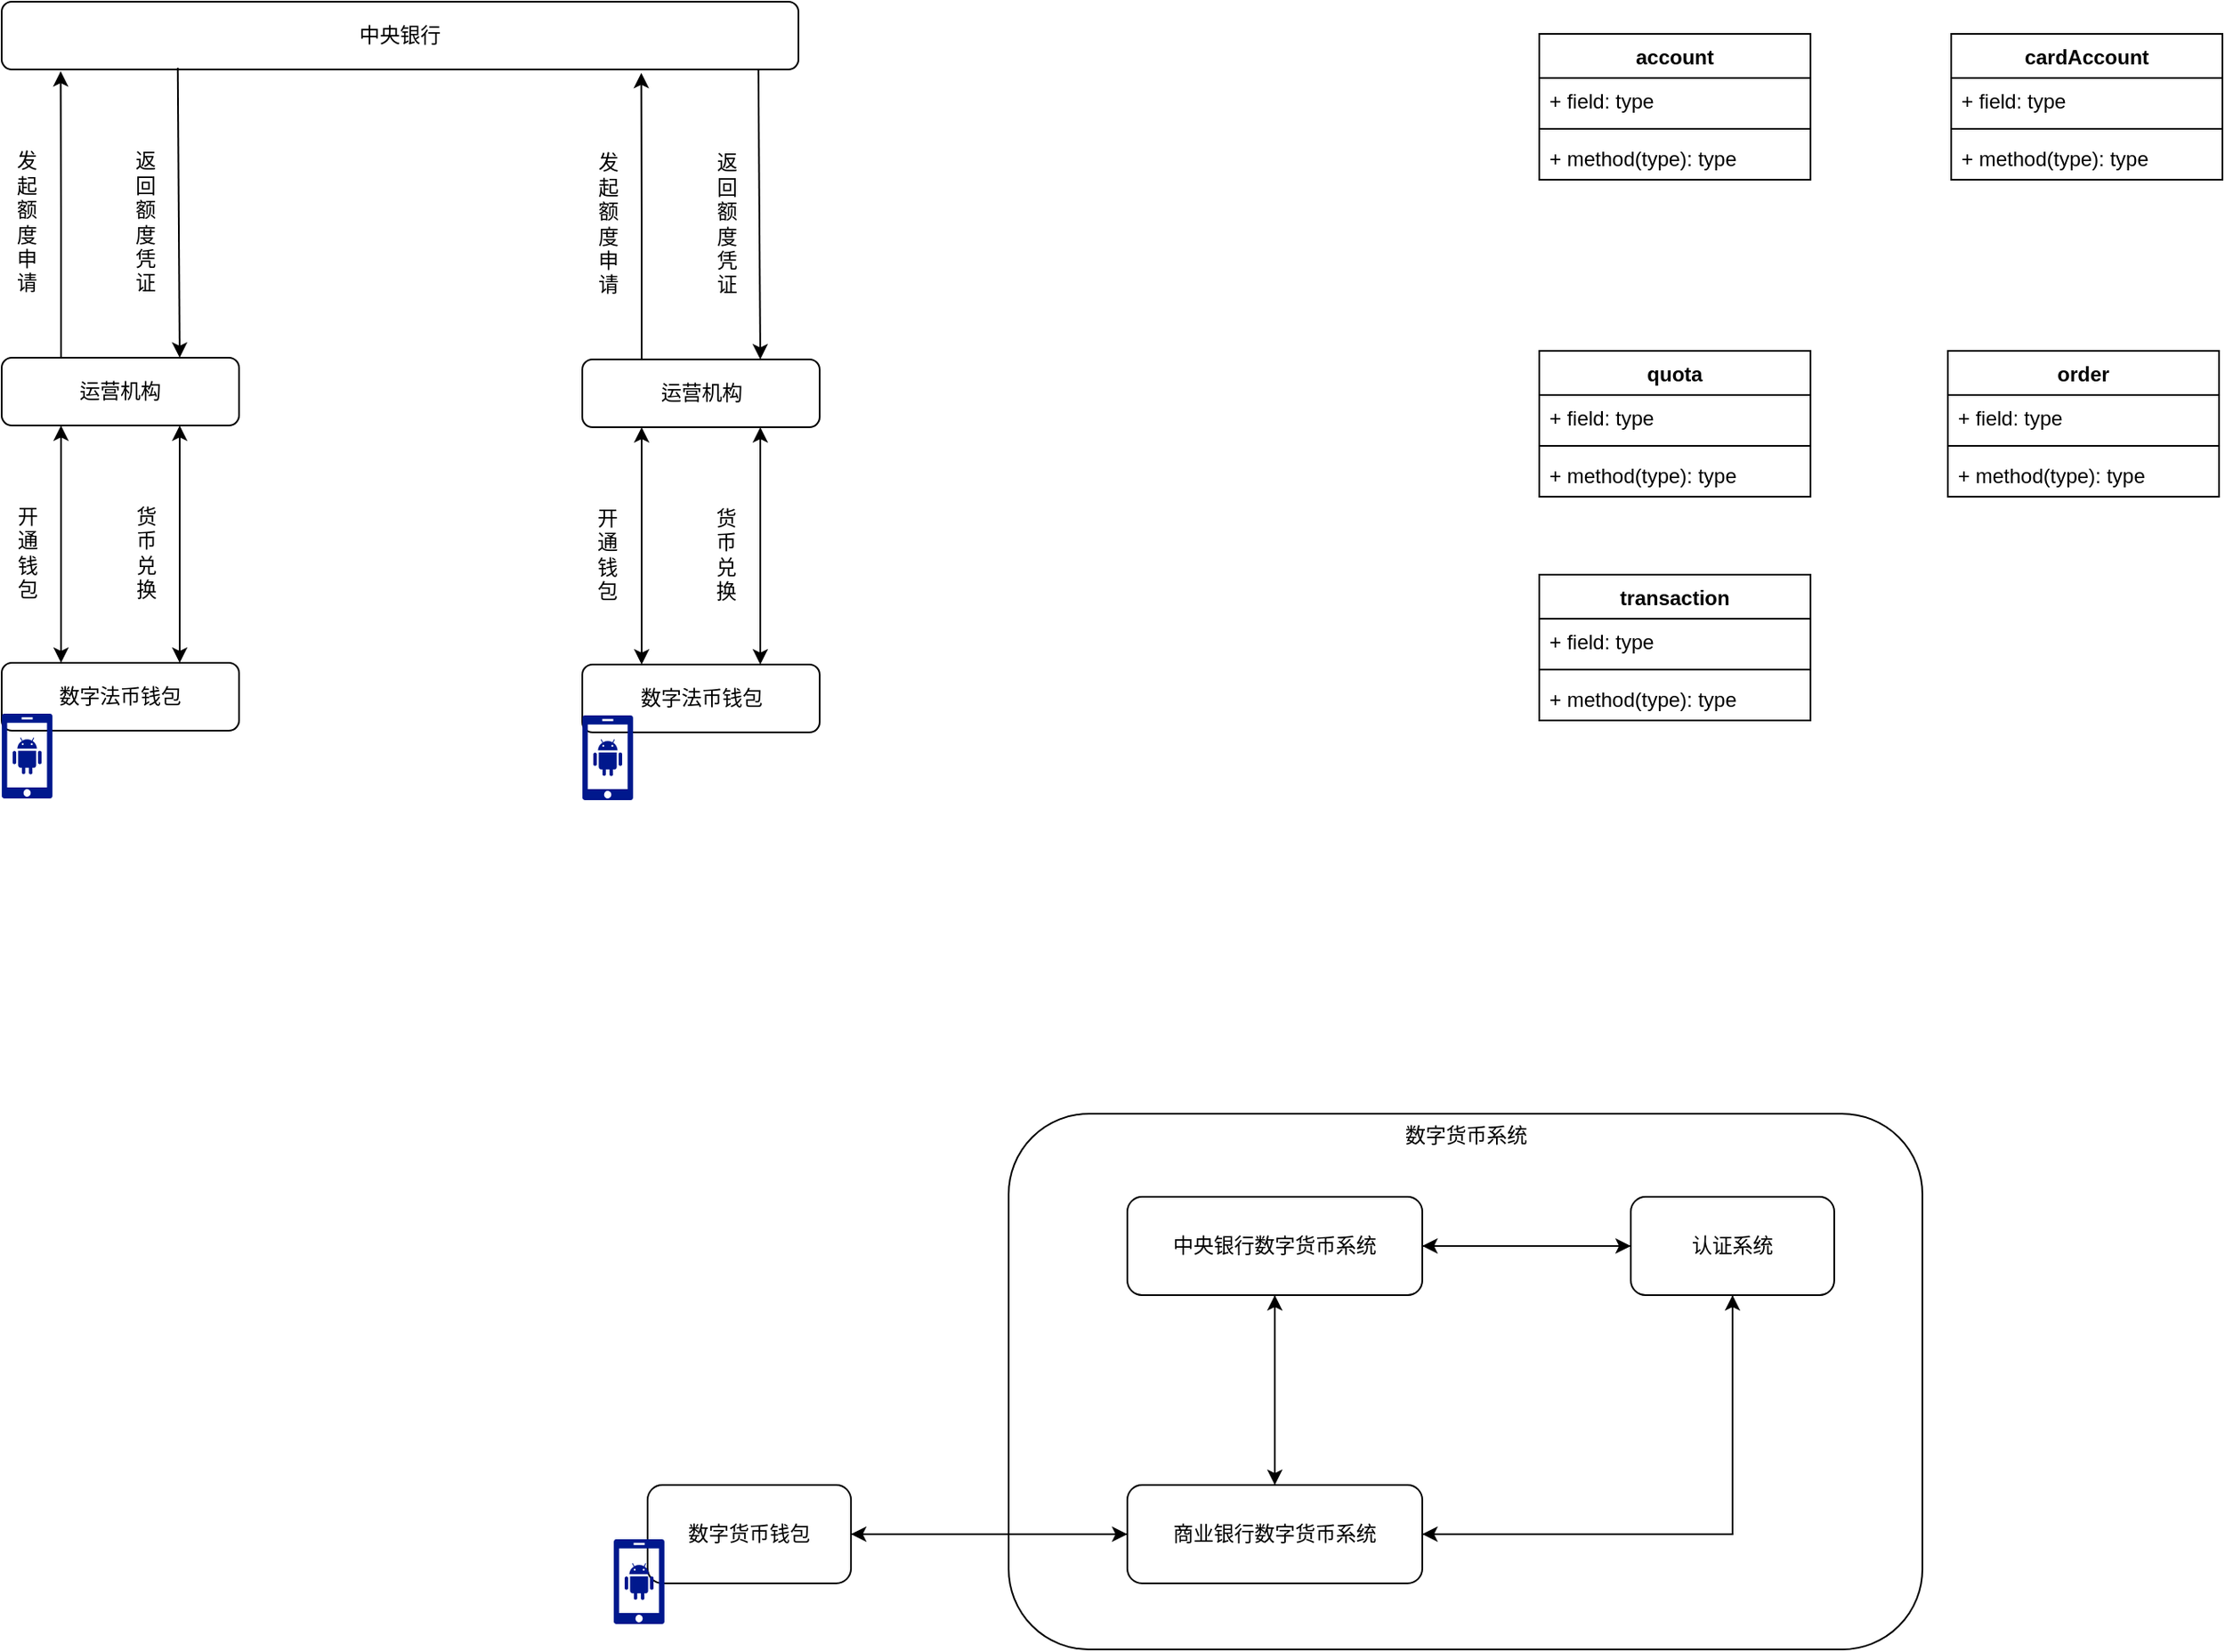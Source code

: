 <mxfile version="13.6.2" type="github">
  <diagram id="xsYkDCByHHAjWTkA2F93" name="Page-1">
    <mxGraphModel dx="770" dy="384" grid="0" gridSize="10" guides="1" tooltips="1" connect="1" arrows="1" fold="1" page="1" pageScale="1" pageWidth="850" pageHeight="1100" math="0" shadow="0">
      <root>
        <mxCell id="0" />
        <mxCell id="1" parent="0" />
        <mxCell id="OGGN1eGF-9VAI734wuJ8-5" value="cardAccount" style="swimlane;fontStyle=1;align=center;verticalAlign=top;childLayout=stackLayout;horizontal=1;startSize=26;horizontalStack=0;resizeParent=1;resizeParentMax=0;resizeLast=0;collapsible=1;marginBottom=0;" vertex="1" parent="1">
          <mxGeometry x="1406" y="149" width="160" height="86" as="geometry" />
        </mxCell>
        <mxCell id="OGGN1eGF-9VAI734wuJ8-6" value="+ field: type" style="text;strokeColor=none;fillColor=none;align=left;verticalAlign=top;spacingLeft=4;spacingRight=4;overflow=hidden;rotatable=0;points=[[0,0.5],[1,0.5]];portConstraint=eastwest;" vertex="1" parent="OGGN1eGF-9VAI734wuJ8-5">
          <mxGeometry y="26" width="160" height="26" as="geometry" />
        </mxCell>
        <mxCell id="OGGN1eGF-9VAI734wuJ8-7" value="" style="line;strokeWidth=1;fillColor=none;align=left;verticalAlign=middle;spacingTop=-1;spacingLeft=3;spacingRight=3;rotatable=0;labelPosition=right;points=[];portConstraint=eastwest;" vertex="1" parent="OGGN1eGF-9VAI734wuJ8-5">
          <mxGeometry y="52" width="160" height="8" as="geometry" />
        </mxCell>
        <mxCell id="OGGN1eGF-9VAI734wuJ8-8" value="+ method(type): type" style="text;strokeColor=none;fillColor=none;align=left;verticalAlign=top;spacingLeft=4;spacingRight=4;overflow=hidden;rotatable=0;points=[[0,0.5],[1,0.5]];portConstraint=eastwest;" vertex="1" parent="OGGN1eGF-9VAI734wuJ8-5">
          <mxGeometry y="60" width="160" height="26" as="geometry" />
        </mxCell>
        <mxCell id="mnZ0pPlDLa5_PbVLc0v6-49" value="" style="rounded=1;whiteSpace=wrap;html=1;" parent="1" vertex="1">
          <mxGeometry x="850" y="786" width="539" height="316" as="geometry" />
        </mxCell>
        <mxCell id="mnZ0pPlDLa5_PbVLc0v6-1" value="中央银行" style="rounded=1;whiteSpace=wrap;html=1;" parent="1" vertex="1">
          <mxGeometry x="256" y="130" width="470" height="40" as="geometry" />
        </mxCell>
        <mxCell id="mnZ0pPlDLa5_PbVLc0v6-2" style="edgeStyle=orthogonalEdgeStyle;rounded=0;orthogonalLoop=1;jettySize=auto;html=1;exitX=0.25;exitY=0;exitDx=0;exitDy=0;entryX=0.074;entryY=1.025;entryDx=0;entryDy=0;entryPerimeter=0;" parent="1" source="mnZ0pPlDLa5_PbVLc0v6-3" target="mnZ0pPlDLa5_PbVLc0v6-1" edge="1">
          <mxGeometry relative="1" as="geometry" />
        </mxCell>
        <mxCell id="mnZ0pPlDLa5_PbVLc0v6-3" value="运营机构" style="rounded=1;whiteSpace=wrap;html=1;" parent="1" vertex="1">
          <mxGeometry x="256" y="340" width="140" height="40" as="geometry" />
        </mxCell>
        <mxCell id="mnZ0pPlDLa5_PbVLc0v6-5" value="" style="endArrow=classic;html=1;entryX=0.75;entryY=0;entryDx=0;entryDy=0;exitX=0.221;exitY=0.975;exitDx=0;exitDy=0;exitPerimeter=0;" parent="1" source="mnZ0pPlDLa5_PbVLc0v6-1" target="mnZ0pPlDLa5_PbVLc0v6-3" edge="1">
          <mxGeometry width="50" height="50" relative="1" as="geometry">
            <mxPoint x="351" y="170" as="sourcePoint" />
            <mxPoint x="401" y="120" as="targetPoint" />
          </mxGeometry>
        </mxCell>
        <mxCell id="mnZ0pPlDLa5_PbVLc0v6-6" value="发起额度申请" style="text;html=1;strokeColor=none;fillColor=none;align=center;verticalAlign=middle;whiteSpace=wrap;rounded=0;" parent="1" vertex="1">
          <mxGeometry x="266" y="210" width="10" height="100" as="geometry" />
        </mxCell>
        <mxCell id="mnZ0pPlDLa5_PbVLc0v6-7" value="返回额度凭证" style="text;html=1;strokeColor=none;fillColor=none;align=center;verticalAlign=middle;whiteSpace=wrap;rounded=0;" parent="1" vertex="1">
          <mxGeometry x="336" y="210" width="10" height="100" as="geometry" />
        </mxCell>
        <mxCell id="mnZ0pPlDLa5_PbVLc0v6-8" value="数字法币钱包" style="rounded=1;whiteSpace=wrap;html=1;" parent="1" vertex="1">
          <mxGeometry x="256" y="520" width="140" height="40" as="geometry" />
        </mxCell>
        <mxCell id="mnZ0pPlDLa5_PbVLc0v6-9" value="开通钱包" style="text;html=1;strokeColor=none;fillColor=none;align=center;verticalAlign=middle;whiteSpace=wrap;rounded=0;" parent="1" vertex="1">
          <mxGeometry x="258.5" y="430" width="25" height="50" as="geometry" />
        </mxCell>
        <mxCell id="mnZ0pPlDLa5_PbVLc0v6-10" value="" style="endArrow=classic;startArrow=classic;html=1;entryX=0.25;entryY=1;entryDx=0;entryDy=0;exitX=0.25;exitY=0;exitDx=0;exitDy=0;" parent="1" source="mnZ0pPlDLa5_PbVLc0v6-8" target="mnZ0pPlDLa5_PbVLc0v6-3" edge="1">
          <mxGeometry width="50" height="50" relative="1" as="geometry">
            <mxPoint x="286" y="480" as="sourcePoint" />
            <mxPoint x="336" y="430" as="targetPoint" />
          </mxGeometry>
        </mxCell>
        <mxCell id="mnZ0pPlDLa5_PbVLc0v6-11" value="货币兑换" style="text;html=1;strokeColor=none;fillColor=none;align=center;verticalAlign=middle;whiteSpace=wrap;rounded=0;" parent="1" vertex="1">
          <mxGeometry x="328.5" y="430" width="25" height="50" as="geometry" />
        </mxCell>
        <mxCell id="mnZ0pPlDLa5_PbVLc0v6-12" value="" style="endArrow=classic;startArrow=classic;html=1;entryX=0.75;entryY=1;entryDx=0;entryDy=0;exitX=0.75;exitY=0;exitDx=0;exitDy=0;" parent="1" source="mnZ0pPlDLa5_PbVLc0v6-8" target="mnZ0pPlDLa5_PbVLc0v6-3" edge="1">
          <mxGeometry width="50" height="50" relative="1" as="geometry">
            <mxPoint x="346" y="490" as="sourcePoint" />
            <mxPoint x="396" y="440" as="targetPoint" />
          </mxGeometry>
        </mxCell>
        <mxCell id="mnZ0pPlDLa5_PbVLc0v6-17" value="" style="aspect=fixed;pointerEvents=1;shadow=0;dashed=0;html=1;strokeColor=none;labelPosition=center;verticalLabelPosition=bottom;verticalAlign=top;align=center;fillColor=#00188D;shape=mxgraph.mscae.enterprise.android_phone" parent="1" vertex="1">
          <mxGeometry x="256" y="550" width="30" height="50" as="geometry" />
        </mxCell>
        <mxCell id="mnZ0pPlDLa5_PbVLc0v6-18" style="edgeStyle=orthogonalEdgeStyle;rounded=0;orthogonalLoop=1;jettySize=auto;html=1;exitX=0.25;exitY=0;exitDx=0;exitDy=0;entryX=0.074;entryY=1.025;entryDx=0;entryDy=0;entryPerimeter=0;" parent="1" source="mnZ0pPlDLa5_PbVLc0v6-19" edge="1">
          <mxGeometry relative="1" as="geometry">
            <mxPoint x="633.28" y="172" as="targetPoint" />
          </mxGeometry>
        </mxCell>
        <mxCell id="mnZ0pPlDLa5_PbVLc0v6-19" value="运营机构" style="rounded=1;whiteSpace=wrap;html=1;" parent="1" vertex="1">
          <mxGeometry x="598.5" y="341" width="140" height="40" as="geometry" />
        </mxCell>
        <mxCell id="mnZ0pPlDLa5_PbVLc0v6-21" value="" style="endArrow=classic;html=1;entryX=0.75;entryY=0;entryDx=0;entryDy=0;exitX=0.221;exitY=0.975;exitDx=0;exitDy=0;exitPerimeter=0;" parent="1" target="mnZ0pPlDLa5_PbVLc0v6-19" edge="1">
          <mxGeometry width="50" height="50" relative="1" as="geometry">
            <mxPoint x="702.37" y="170" as="sourcePoint" />
            <mxPoint x="743.5" y="121" as="targetPoint" />
          </mxGeometry>
        </mxCell>
        <mxCell id="mnZ0pPlDLa5_PbVLc0v6-22" value="发起额度申请" style="text;html=1;strokeColor=none;fillColor=none;align=center;verticalAlign=middle;whiteSpace=wrap;rounded=0;" parent="1" vertex="1">
          <mxGeometry x="608.5" y="211" width="10" height="100" as="geometry" />
        </mxCell>
        <mxCell id="mnZ0pPlDLa5_PbVLc0v6-23" value="返回额度凭证" style="text;html=1;strokeColor=none;fillColor=none;align=center;verticalAlign=middle;whiteSpace=wrap;rounded=0;" parent="1" vertex="1">
          <mxGeometry x="678.5" y="211" width="10" height="100" as="geometry" />
        </mxCell>
        <mxCell id="mnZ0pPlDLa5_PbVLc0v6-24" value="数字法币钱包" style="rounded=1;whiteSpace=wrap;html=1;" parent="1" vertex="1">
          <mxGeometry x="598.5" y="521" width="140" height="40" as="geometry" />
        </mxCell>
        <mxCell id="mnZ0pPlDLa5_PbVLc0v6-25" value="开通钱包" style="text;html=1;strokeColor=none;fillColor=none;align=center;verticalAlign=middle;whiteSpace=wrap;rounded=0;" parent="1" vertex="1">
          <mxGeometry x="601" y="431" width="25" height="50" as="geometry" />
        </mxCell>
        <mxCell id="mnZ0pPlDLa5_PbVLc0v6-26" value="" style="endArrow=classic;startArrow=classic;html=1;entryX=0.25;entryY=1;entryDx=0;entryDy=0;exitX=0.25;exitY=0;exitDx=0;exitDy=0;" parent="1" source="mnZ0pPlDLa5_PbVLc0v6-24" target="mnZ0pPlDLa5_PbVLc0v6-19" edge="1">
          <mxGeometry width="50" height="50" relative="1" as="geometry">
            <mxPoint x="628.5" y="481" as="sourcePoint" />
            <mxPoint x="678.5" y="431" as="targetPoint" />
          </mxGeometry>
        </mxCell>
        <mxCell id="mnZ0pPlDLa5_PbVLc0v6-27" value="货币兑换" style="text;html=1;strokeColor=none;fillColor=none;align=center;verticalAlign=middle;whiteSpace=wrap;rounded=0;" parent="1" vertex="1">
          <mxGeometry x="671" y="431" width="25" height="50" as="geometry" />
        </mxCell>
        <mxCell id="mnZ0pPlDLa5_PbVLc0v6-28" value="" style="endArrow=classic;startArrow=classic;html=1;entryX=0.75;entryY=1;entryDx=0;entryDy=0;exitX=0.75;exitY=0;exitDx=0;exitDy=0;" parent="1" source="mnZ0pPlDLa5_PbVLc0v6-24" target="mnZ0pPlDLa5_PbVLc0v6-19" edge="1">
          <mxGeometry width="50" height="50" relative="1" as="geometry">
            <mxPoint x="688.5" y="491" as="sourcePoint" />
            <mxPoint x="738.5" y="441" as="targetPoint" />
          </mxGeometry>
        </mxCell>
        <mxCell id="mnZ0pPlDLa5_PbVLc0v6-33" value="" style="aspect=fixed;pointerEvents=1;shadow=0;dashed=0;html=1;strokeColor=none;labelPosition=center;verticalLabelPosition=bottom;verticalAlign=top;align=center;fillColor=#00188D;shape=mxgraph.mscae.enterprise.android_phone" parent="1" vertex="1">
          <mxGeometry x="598.5" y="551" width="30" height="50" as="geometry" />
        </mxCell>
        <mxCell id="mnZ0pPlDLa5_PbVLc0v6-45" style="edgeStyle=orthogonalEdgeStyle;rounded=0;orthogonalLoop=1;jettySize=auto;html=1;exitX=1;exitY=0.5;exitDx=0;exitDy=0;" parent="1" source="mnZ0pPlDLa5_PbVLc0v6-36" target="mnZ0pPlDLa5_PbVLc0v6-38" edge="1">
          <mxGeometry relative="1" as="geometry" />
        </mxCell>
        <mxCell id="mnZ0pPlDLa5_PbVLc0v6-47" style="edgeStyle=orthogonalEdgeStyle;rounded=0;orthogonalLoop=1;jettySize=auto;html=1;exitX=0.5;exitY=1;exitDx=0;exitDy=0;" parent="1" source="mnZ0pPlDLa5_PbVLc0v6-36" target="mnZ0pPlDLa5_PbVLc0v6-37" edge="1">
          <mxGeometry relative="1" as="geometry" />
        </mxCell>
        <mxCell id="mnZ0pPlDLa5_PbVLc0v6-36" value="中央银行数字货币系统" style="rounded=1;whiteSpace=wrap;html=1;" parent="1" vertex="1">
          <mxGeometry x="920" y="835" width="174" height="58" as="geometry" />
        </mxCell>
        <mxCell id="mnZ0pPlDLa5_PbVLc0v6-42" style="edgeStyle=orthogonalEdgeStyle;rounded=0;orthogonalLoop=1;jettySize=auto;html=1;exitX=0.5;exitY=0;exitDx=0;exitDy=0;entryX=0.5;entryY=1;entryDx=0;entryDy=0;" parent="1" source="mnZ0pPlDLa5_PbVLc0v6-37" target="mnZ0pPlDLa5_PbVLc0v6-36" edge="1">
          <mxGeometry relative="1" as="geometry" />
        </mxCell>
        <mxCell id="mnZ0pPlDLa5_PbVLc0v6-43" style="edgeStyle=orthogonalEdgeStyle;rounded=0;orthogonalLoop=1;jettySize=auto;html=1;exitX=1;exitY=0.5;exitDx=0;exitDy=0;entryX=0.5;entryY=1;entryDx=0;entryDy=0;" parent="1" source="mnZ0pPlDLa5_PbVLc0v6-37" target="mnZ0pPlDLa5_PbVLc0v6-38" edge="1">
          <mxGeometry relative="1" as="geometry" />
        </mxCell>
        <mxCell id="mnZ0pPlDLa5_PbVLc0v6-48" style="edgeStyle=orthogonalEdgeStyle;rounded=0;orthogonalLoop=1;jettySize=auto;html=1;exitX=0;exitY=0.5;exitDx=0;exitDy=0;" parent="1" source="mnZ0pPlDLa5_PbVLc0v6-37" target="mnZ0pPlDLa5_PbVLc0v6-39" edge="1">
          <mxGeometry relative="1" as="geometry" />
        </mxCell>
        <mxCell id="OGGN1eGF-9VAI734wuJ8-9" value="quota" style="swimlane;fontStyle=1;align=center;verticalAlign=top;childLayout=stackLayout;horizontal=1;startSize=26;horizontalStack=0;resizeParent=1;resizeParentMax=0;resizeLast=0;collapsible=1;marginBottom=0;" vertex="1" parent="1">
          <mxGeometry x="1163" y="336" width="160" height="86" as="geometry" />
        </mxCell>
        <mxCell id="OGGN1eGF-9VAI734wuJ8-10" value="+ field: type" style="text;strokeColor=none;fillColor=none;align=left;verticalAlign=top;spacingLeft=4;spacingRight=4;overflow=hidden;rotatable=0;points=[[0,0.5],[1,0.5]];portConstraint=eastwest;" vertex="1" parent="OGGN1eGF-9VAI734wuJ8-9">
          <mxGeometry y="26" width="160" height="26" as="geometry" />
        </mxCell>
        <mxCell id="OGGN1eGF-9VAI734wuJ8-11" value="" style="line;strokeWidth=1;fillColor=none;align=left;verticalAlign=middle;spacingTop=-1;spacingLeft=3;spacingRight=3;rotatable=0;labelPosition=right;points=[];portConstraint=eastwest;" vertex="1" parent="OGGN1eGF-9VAI734wuJ8-9">
          <mxGeometry y="52" width="160" height="8" as="geometry" />
        </mxCell>
        <mxCell id="OGGN1eGF-9VAI734wuJ8-12" value="+ method(type): type" style="text;strokeColor=none;fillColor=none;align=left;verticalAlign=top;spacingLeft=4;spacingRight=4;overflow=hidden;rotatable=0;points=[[0,0.5],[1,0.5]];portConstraint=eastwest;" vertex="1" parent="OGGN1eGF-9VAI734wuJ8-9">
          <mxGeometry y="60" width="160" height="26" as="geometry" />
        </mxCell>
        <mxCell id="OGGN1eGF-9VAI734wuJ8-13" value="order" style="swimlane;fontStyle=1;align=center;verticalAlign=top;childLayout=stackLayout;horizontal=1;startSize=26;horizontalStack=0;resizeParent=1;resizeParentMax=0;resizeLast=0;collapsible=1;marginBottom=0;" vertex="1" parent="1">
          <mxGeometry x="1404" y="336" width="160" height="86" as="geometry" />
        </mxCell>
        <mxCell id="OGGN1eGF-9VAI734wuJ8-14" value="+ field: type" style="text;strokeColor=none;fillColor=none;align=left;verticalAlign=top;spacingLeft=4;spacingRight=4;overflow=hidden;rotatable=0;points=[[0,0.5],[1,0.5]];portConstraint=eastwest;" vertex="1" parent="OGGN1eGF-9VAI734wuJ8-13">
          <mxGeometry y="26" width="160" height="26" as="geometry" />
        </mxCell>
        <mxCell id="OGGN1eGF-9VAI734wuJ8-15" value="" style="line;strokeWidth=1;fillColor=none;align=left;verticalAlign=middle;spacingTop=-1;spacingLeft=3;spacingRight=3;rotatable=0;labelPosition=right;points=[];portConstraint=eastwest;" vertex="1" parent="OGGN1eGF-9VAI734wuJ8-13">
          <mxGeometry y="52" width="160" height="8" as="geometry" />
        </mxCell>
        <mxCell id="OGGN1eGF-9VAI734wuJ8-16" value="+ method(type): type" style="text;strokeColor=none;fillColor=none;align=left;verticalAlign=top;spacingLeft=4;spacingRight=4;overflow=hidden;rotatable=0;points=[[0,0.5],[1,0.5]];portConstraint=eastwest;" vertex="1" parent="OGGN1eGF-9VAI734wuJ8-13">
          <mxGeometry y="60" width="160" height="26" as="geometry" />
        </mxCell>
        <mxCell id="mnZ0pPlDLa5_PbVLc0v6-37" value="商业银行数字货币系统" style="rounded=1;whiteSpace=wrap;html=1;" parent="1" vertex="1">
          <mxGeometry x="920" y="1005" width="174" height="58" as="geometry" />
        </mxCell>
        <mxCell id="mnZ0pPlDLa5_PbVLc0v6-44" style="edgeStyle=orthogonalEdgeStyle;rounded=0;orthogonalLoop=1;jettySize=auto;html=1;exitX=0;exitY=0.5;exitDx=0;exitDy=0;" parent="1" source="mnZ0pPlDLa5_PbVLc0v6-38" target="mnZ0pPlDLa5_PbVLc0v6-36" edge="1">
          <mxGeometry relative="1" as="geometry" />
        </mxCell>
        <mxCell id="mnZ0pPlDLa5_PbVLc0v6-46" style="edgeStyle=orthogonalEdgeStyle;rounded=0;orthogonalLoop=1;jettySize=auto;html=1;exitX=0.5;exitY=1;exitDx=0;exitDy=0;entryX=1;entryY=0.5;entryDx=0;entryDy=0;" parent="1" source="mnZ0pPlDLa5_PbVLc0v6-38" target="mnZ0pPlDLa5_PbVLc0v6-37" edge="1">
          <mxGeometry relative="1" as="geometry" />
        </mxCell>
        <mxCell id="mnZ0pPlDLa5_PbVLc0v6-38" value="认证系统" style="rounded=1;whiteSpace=wrap;html=1;" parent="1" vertex="1">
          <mxGeometry x="1217" y="835" width="120" height="58" as="geometry" />
        </mxCell>
        <mxCell id="mnZ0pPlDLa5_PbVLc0v6-41" style="edgeStyle=orthogonalEdgeStyle;rounded=0;orthogonalLoop=1;jettySize=auto;html=1;exitX=1;exitY=0.5;exitDx=0;exitDy=0;" parent="1" source="mnZ0pPlDLa5_PbVLc0v6-39" target="mnZ0pPlDLa5_PbVLc0v6-37" edge="1">
          <mxGeometry relative="1" as="geometry" />
        </mxCell>
        <mxCell id="mnZ0pPlDLa5_PbVLc0v6-39" value="数字货币钱包" style="rounded=1;whiteSpace=wrap;html=1;" parent="1" vertex="1">
          <mxGeometry x="637" y="1005" width="120" height="58" as="geometry" />
        </mxCell>
        <mxCell id="mnZ0pPlDLa5_PbVLc0v6-40" value="" style="aspect=fixed;pointerEvents=1;shadow=0;dashed=0;html=1;strokeColor=none;labelPosition=center;verticalLabelPosition=bottom;verticalAlign=top;align=center;fillColor=#00188D;shape=mxgraph.mscae.enterprise.android_phone" parent="1" vertex="1">
          <mxGeometry x="617" y="1037" width="30" height="50" as="geometry" />
        </mxCell>
        <mxCell id="mnZ0pPlDLa5_PbVLc0v6-50" value="数字货币系统" style="text;html=1;strokeColor=none;fillColor=none;align=center;verticalAlign=middle;whiteSpace=wrap;rounded=0;" parent="1" vertex="1">
          <mxGeometry x="1082.5" y="789" width="74" height="19" as="geometry" />
        </mxCell>
        <mxCell id="OGGN1eGF-9VAI734wuJ8-1" value="account" style="swimlane;fontStyle=1;align=center;verticalAlign=top;childLayout=stackLayout;horizontal=1;startSize=26;horizontalStack=0;resizeParent=1;resizeParentMax=0;resizeLast=0;collapsible=1;marginBottom=0;" vertex="1" parent="1">
          <mxGeometry x="1163" y="149" width="160" height="86" as="geometry" />
        </mxCell>
        <mxCell id="OGGN1eGF-9VAI734wuJ8-2" value="+ field: type" style="text;strokeColor=none;fillColor=none;align=left;verticalAlign=top;spacingLeft=4;spacingRight=4;overflow=hidden;rotatable=0;points=[[0,0.5],[1,0.5]];portConstraint=eastwest;" vertex="1" parent="OGGN1eGF-9VAI734wuJ8-1">
          <mxGeometry y="26" width="160" height="26" as="geometry" />
        </mxCell>
        <mxCell id="OGGN1eGF-9VAI734wuJ8-3" value="" style="line;strokeWidth=1;fillColor=none;align=left;verticalAlign=middle;spacingTop=-1;spacingLeft=3;spacingRight=3;rotatable=0;labelPosition=right;points=[];portConstraint=eastwest;" vertex="1" parent="OGGN1eGF-9VAI734wuJ8-1">
          <mxGeometry y="52" width="160" height="8" as="geometry" />
        </mxCell>
        <mxCell id="OGGN1eGF-9VAI734wuJ8-4" value="+ method(type): type" style="text;strokeColor=none;fillColor=none;align=left;verticalAlign=top;spacingLeft=4;spacingRight=4;overflow=hidden;rotatable=0;points=[[0,0.5],[1,0.5]];portConstraint=eastwest;" vertex="1" parent="OGGN1eGF-9VAI734wuJ8-1">
          <mxGeometry y="60" width="160" height="26" as="geometry" />
        </mxCell>
        <mxCell id="OGGN1eGF-9VAI734wuJ8-17" value="transaction" style="swimlane;fontStyle=1;align=center;verticalAlign=top;childLayout=stackLayout;horizontal=1;startSize=26;horizontalStack=0;resizeParent=1;resizeParentMax=0;resizeLast=0;collapsible=1;marginBottom=0;" vertex="1" parent="1">
          <mxGeometry x="1163" y="468" width="160" height="86" as="geometry" />
        </mxCell>
        <mxCell id="OGGN1eGF-9VAI734wuJ8-18" value="+ field: type" style="text;strokeColor=none;fillColor=none;align=left;verticalAlign=top;spacingLeft=4;spacingRight=4;overflow=hidden;rotatable=0;points=[[0,0.5],[1,0.5]];portConstraint=eastwest;" vertex="1" parent="OGGN1eGF-9VAI734wuJ8-17">
          <mxGeometry y="26" width="160" height="26" as="geometry" />
        </mxCell>
        <mxCell id="OGGN1eGF-9VAI734wuJ8-19" value="" style="line;strokeWidth=1;fillColor=none;align=left;verticalAlign=middle;spacingTop=-1;spacingLeft=3;spacingRight=3;rotatable=0;labelPosition=right;points=[];portConstraint=eastwest;" vertex="1" parent="OGGN1eGF-9VAI734wuJ8-17">
          <mxGeometry y="52" width="160" height="8" as="geometry" />
        </mxCell>
        <mxCell id="OGGN1eGF-9VAI734wuJ8-20" value="+ method(type): type" style="text;strokeColor=none;fillColor=none;align=left;verticalAlign=top;spacingLeft=4;spacingRight=4;overflow=hidden;rotatable=0;points=[[0,0.5],[1,0.5]];portConstraint=eastwest;" vertex="1" parent="OGGN1eGF-9VAI734wuJ8-17">
          <mxGeometry y="60" width="160" height="26" as="geometry" />
        </mxCell>
      </root>
    </mxGraphModel>
  </diagram>
</mxfile>
